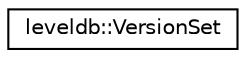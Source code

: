 digraph "Graphical Class Hierarchy"
{
  edge [fontname="Helvetica",fontsize="10",labelfontname="Helvetica",labelfontsize="10"];
  node [fontname="Helvetica",fontsize="10",shape=record];
  rankdir="LR";
  Node1 [label="leveldb::VersionSet",height=0.2,width=0.4,color="black", fillcolor="white", style="filled",URL="$classleveldb_1_1_version_set.html"];
}
